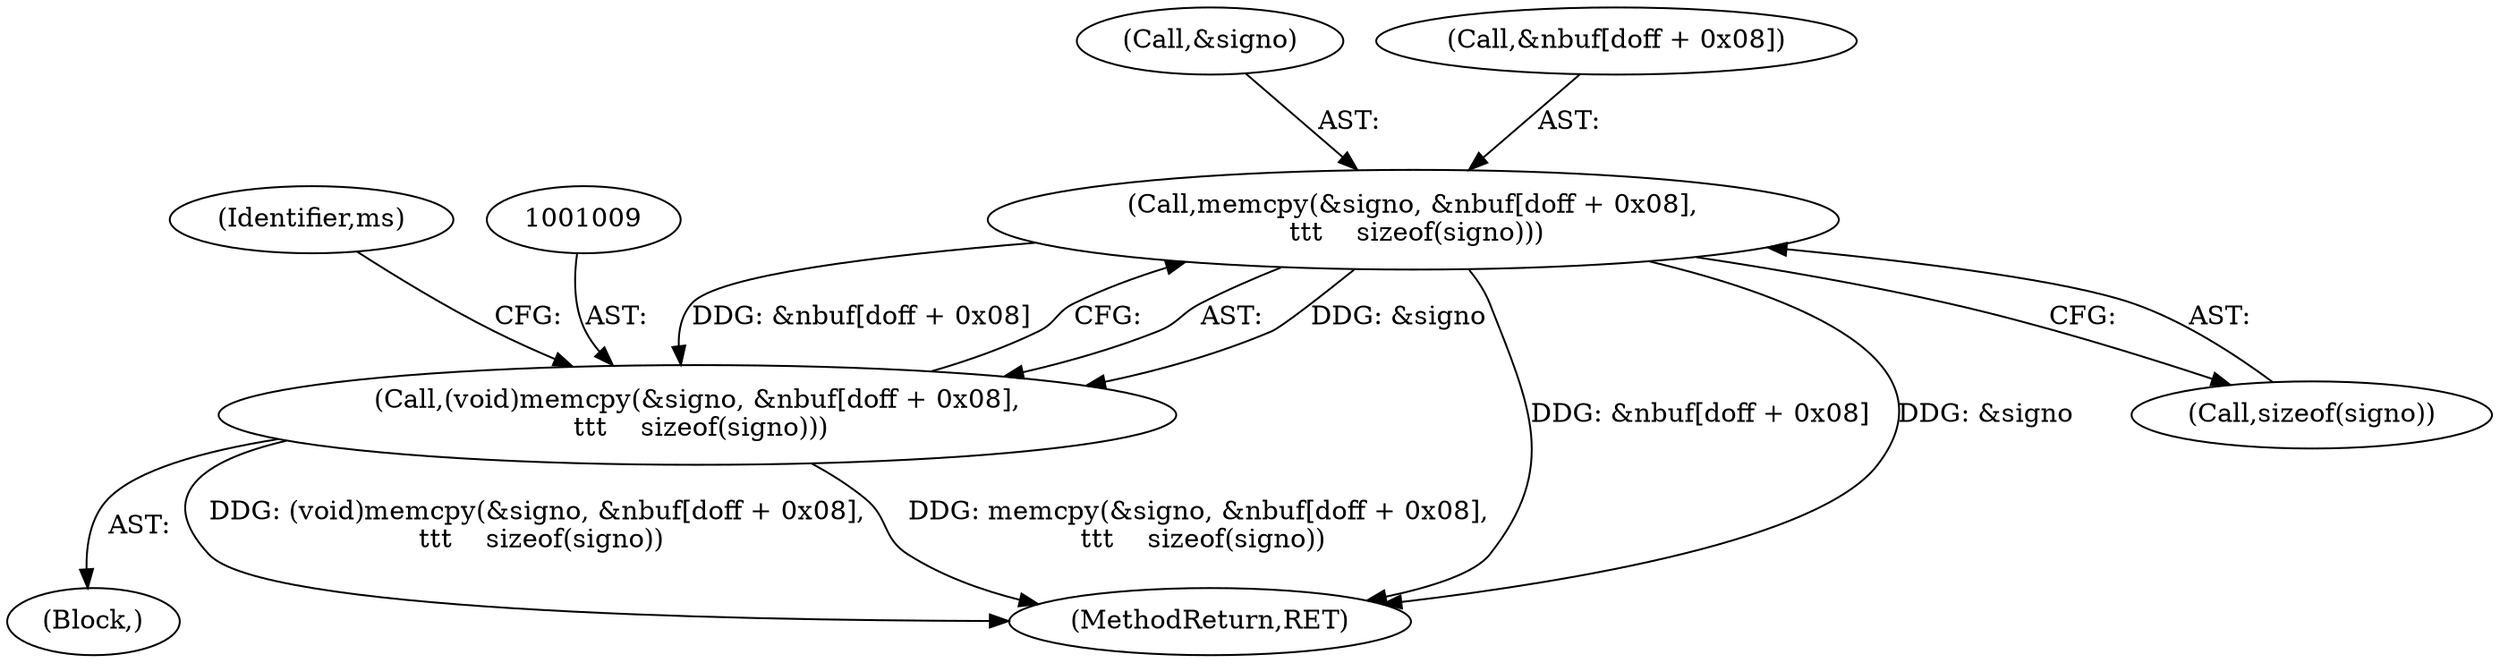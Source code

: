 digraph "0_file_ce90e05774dd77d86cfc8dfa6da57b32816841c4_2@API" {
"1001010" [label="(Call,memcpy(&signo, &nbuf[doff + 0x08],\n \t\t\t    sizeof(signo)))"];
"1001008" [label="(Call,(void)memcpy(&signo, &nbuf[doff + 0x08],\n \t\t\t    sizeof(signo)))"];
"1001024" [label="(Identifier,ms)"];
"1001008" [label="(Call,(void)memcpy(&signo, &nbuf[doff + 0x08],\n \t\t\t    sizeof(signo)))"];
"1001011" [label="(Call,&signo)"];
"1001244" [label="(MethodReturn,RET)"];
"1001019" [label="(Call,sizeof(signo))"];
"1001013" [label="(Call,&nbuf[doff + 0x08])"];
"1000985" [label="(Block,)"];
"1001010" [label="(Call,memcpy(&signo, &nbuf[doff + 0x08],\n \t\t\t    sizeof(signo)))"];
"1001010" -> "1001008"  [label="AST: "];
"1001010" -> "1001019"  [label="CFG: "];
"1001011" -> "1001010"  [label="AST: "];
"1001013" -> "1001010"  [label="AST: "];
"1001019" -> "1001010"  [label="AST: "];
"1001008" -> "1001010"  [label="CFG: "];
"1001010" -> "1001244"  [label="DDG: &nbuf[doff + 0x08]"];
"1001010" -> "1001244"  [label="DDG: &signo"];
"1001010" -> "1001008"  [label="DDG: &signo"];
"1001010" -> "1001008"  [label="DDG: &nbuf[doff + 0x08]"];
"1001008" -> "1000985"  [label="AST: "];
"1001009" -> "1001008"  [label="AST: "];
"1001024" -> "1001008"  [label="CFG: "];
"1001008" -> "1001244"  [label="DDG: (void)memcpy(&signo, &nbuf[doff + 0x08],\n \t\t\t    sizeof(signo))"];
"1001008" -> "1001244"  [label="DDG: memcpy(&signo, &nbuf[doff + 0x08],\n \t\t\t    sizeof(signo))"];
}
